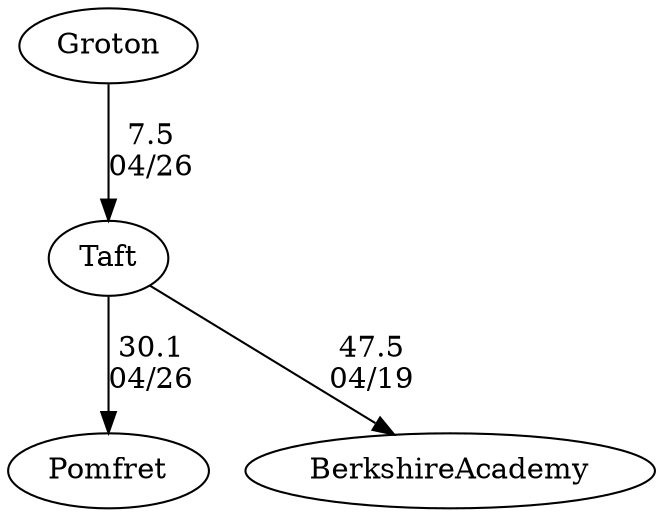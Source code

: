 digraph boys4foursTaft {Groton [URL="boys4foursTaftGroton.html"];Pomfret [URL="boys4foursTaftPomfret.html"];BerkshireAcademy [URL="boys4foursTaftBerkshireAcademy.html"];Taft [URL="boys4foursTaftTaft.html"];Taft -> BerkshireAcademy[label="47.5
04/19", weight="53", tooltip="NEIRA Boys & Girls Fours,Berkshire v. Choate & Taft			
Distance: 1500 M Conditions: Warm, partly cloudy. Steady tailwind ~8-12 mph throughout the afternoon; strongest in the latter 1000 M. Comments: In the G2 race, Berkshire stopped before the finish line and drifted across. Thanks to Choate and Taft for traveling to Camp Sloane for our annual early season tilt.
None", URL="https://www.row2k.com/results/resultspage.cfm?UID=9D6EF532608DCE0FFB64EAEAE8781272&cat=5", random="random"]; 
Groton -> Taft[label="7.5
04/26", weight="93", tooltip="NEIRA Boys Fours, Pomfret v. Dexter-Southfield, Groton, Taft			
Distance: 1500 Conditions: Tailwind (9-12mph) with occasional gusts. Good water for first 500-700 meters, increasing chop for second half of race. Overall, decent conditions. Comments: Alternated races with girls. Order of boys races: B2, B4, B3, B1, B5. 
Dexter-Southfield rowed their novice boat in the B5 race.
None", URL="https://www.row2k.com/results/resultspage.cfm?UID=3C973C60394C29BDB6CB3B01E88929E2&cat=1", random="random"]; 
Taft -> Pomfret[label="30.1
04/26", weight="70", tooltip="NEIRA Boys Fours, Pomfret v. Dexter-Southfield, Groton, Taft			
Distance: 1500 Conditions: Tailwind (9-12mph) with occasional gusts. Good water for first 500-700 meters, increasing chop for second half of race. Overall, decent conditions. Comments: Alternated races with girls. Order of boys races: B2, B4, B3, B1, B5. 
Dexter-Southfield rowed their novice boat in the B5 race.
None", URL="https://www.row2k.com/results/resultspage.cfm?UID=3C973C60394C29BDB6CB3B01E88929E2&cat=1", random="random"]}
